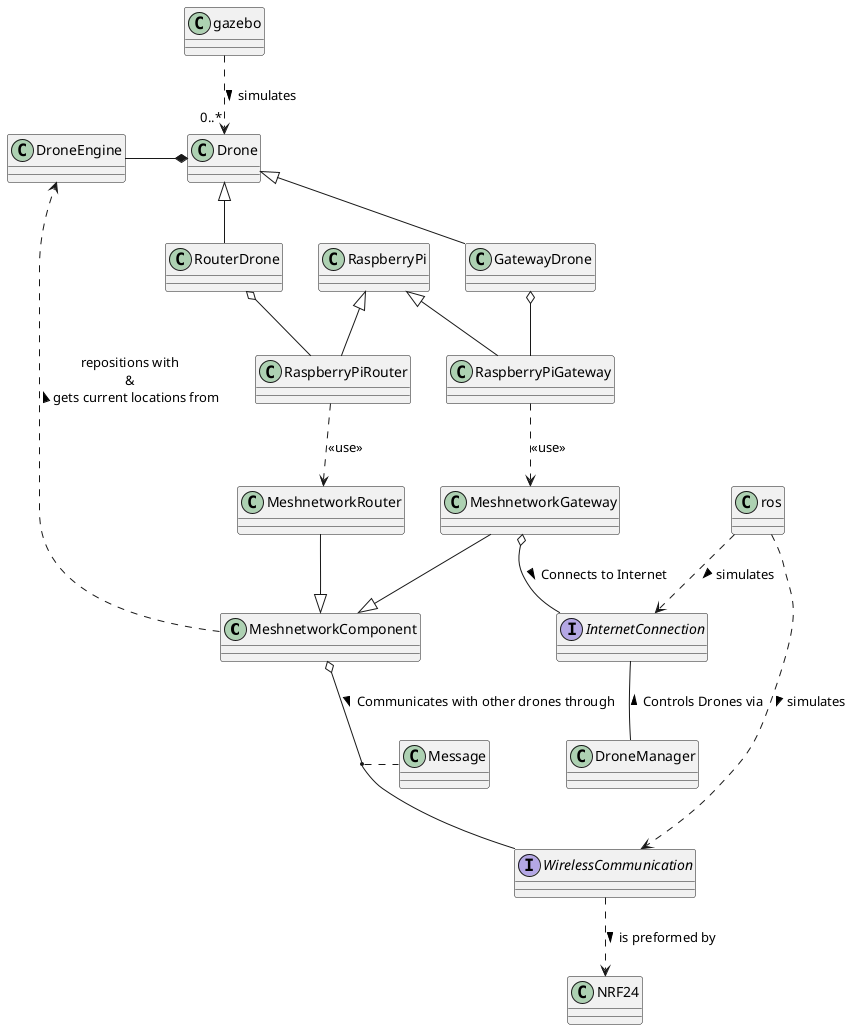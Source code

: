 @startuml

class MeshnetworkComponent
class MeshnetworkGateway
class MeshnetworkRouter

MeshnetworkGateway      --|> MeshnetworkComponent
MeshnetworkRouter --|> MeshnetworkComponent

interface WirelessCommunication
interface InternetConnection

MeshnetworkGateway o-- InternetConnection : Connects to Internet >
MeshnetworkComponent o-- WirelessCommunication : Communicates with other drones through >

(MeshnetworkComponent, WirelessCommunication) .. Message

class DroneManager

DroneManager -up- InternetConnection : Controls Drones via >

class RaspberryPi
class RaspberryPiRouter
class RaspberryPiGateway

RaspberryPiRouter -up-|> RaspberryPi
RaspberryPiGateway      -up-|> RaspberryPi

RaspberryPiRouter ..> MeshnetworkRouter : <<use>>
RaspberryPiGateway      ..> MeshnetworkGateway : <<use>>

class NRF24

WirelessCommunication ..> NRF24 : is preformed by >

class Drone
class RouterDrone
class GatewayDrone

RouterDrone     -up-|> Drone
GatewayDrone    -up-|> Drone

RouterDrone o-- RaspberryPiRouter
GatewayDrone o-- RaspberryPiGateway

class DroneEngine

Drone *-left- DroneEngine 
MeshnetworkComponent ..> DroneEngine : repositions with\n & \n gets current locations from >

class ros

ros ...> WirelessCommunication : simulates >
ros ..> InternetConnection : simulates >

class gazebo

gazebo ..> "0..*" Drone : simulates >


@enduml